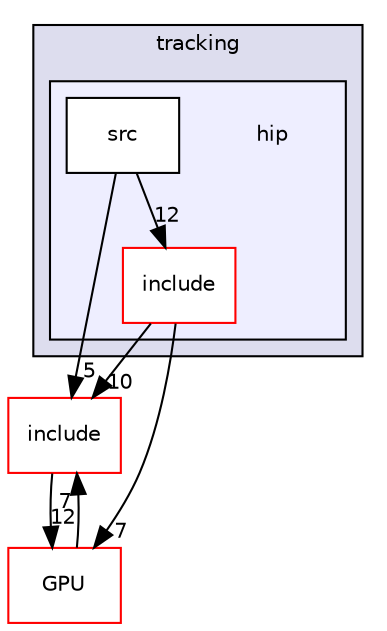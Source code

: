 digraph "/home/travis/build/AliceO2Group/AliceO2/Detectors/ITSMFT/ITS/tracking/hip" {
  bgcolor=transparent;
  compound=true
  node [ fontsize="10", fontname="Helvetica"];
  edge [ labelfontsize="10", labelfontname="Helvetica"];
  subgraph clusterdir_beaad5fa58c175f2fa05fab7e2ac7ba4 {
    graph [ bgcolor="#ddddee", pencolor="black", label="tracking" fontname="Helvetica", fontsize="10", URL="dir_beaad5fa58c175f2fa05fab7e2ac7ba4.html"]
  subgraph clusterdir_c6c9dd9e431447af5b29845bcb152c05 {
    graph [ bgcolor="#eeeeff", pencolor="black", label="" URL="dir_c6c9dd9e431447af5b29845bcb152c05.html"];
    dir_c6c9dd9e431447af5b29845bcb152c05 [shape=plaintext label="hip"];
    dir_b594d54238743c326beba47aed5ede33 [shape=box label="include" color="red" fillcolor="white" style="filled" URL="dir_b594d54238743c326beba47aed5ede33.html"];
    dir_be95f7e27ab8abd2f3957b2a0d9bf5c7 [shape=box label="src" color="black" fillcolor="white" style="filled" URL="dir_be95f7e27ab8abd2f3957b2a0d9bf5c7.html"];
  }
  }
  dir_6ff49626c189e19df9a205eb87521670 [shape=box label="include" color="red" URL="dir_6ff49626c189e19df9a205eb87521670.html"];
  dir_f511f1e9c03c071966ae594f00bbc5e0 [shape=box label="GPU" color="red" URL="dir_f511f1e9c03c071966ae594f00bbc5e0.html"];
  dir_b594d54238743c326beba47aed5ede33->dir_6ff49626c189e19df9a205eb87521670 [headlabel="10", labeldistance=1.5 headhref="dir_000488_000108.html"];
  dir_b594d54238743c326beba47aed5ede33->dir_f511f1e9c03c071966ae594f00bbc5e0 [headlabel="7", labeldistance=1.5 headhref="dir_000488_000672.html"];
  dir_6ff49626c189e19df9a205eb87521670->dir_f511f1e9c03c071966ae594f00bbc5e0 [headlabel="12", labeldistance=1.5 headhref="dir_000108_000672.html"];
  dir_be95f7e27ab8abd2f3957b2a0d9bf5c7->dir_b594d54238743c326beba47aed5ede33 [headlabel="12", labeldistance=1.5 headhref="dir_000490_000488.html"];
  dir_be95f7e27ab8abd2f3957b2a0d9bf5c7->dir_6ff49626c189e19df9a205eb87521670 [headlabel="5", labeldistance=1.5 headhref="dir_000490_000108.html"];
  dir_f511f1e9c03c071966ae594f00bbc5e0->dir_6ff49626c189e19df9a205eb87521670 [headlabel="7", labeldistance=1.5 headhref="dir_000672_000108.html"];
}
